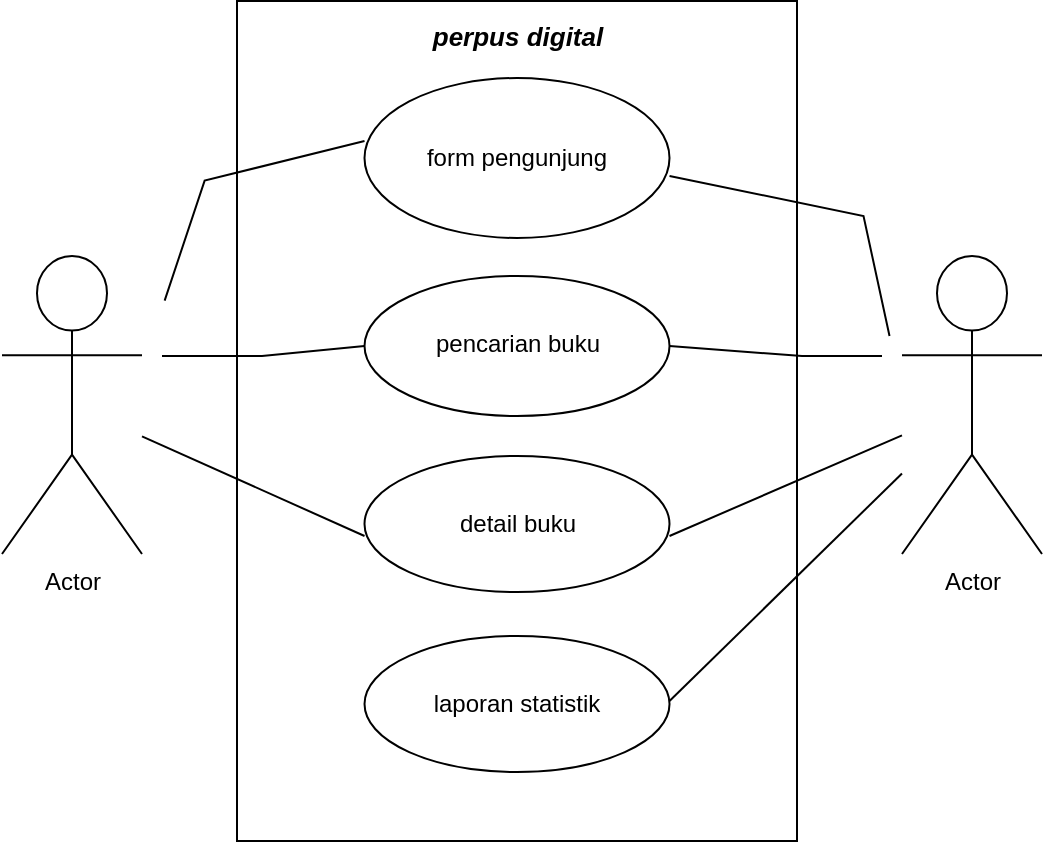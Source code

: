 <mxfile version="23.1.1" type="github">
  <diagram name="Page-1" id="wv23lYG1NRMoNMWRWe1d">
    <mxGraphModel dx="1147" dy="624" grid="1" gridSize="10" guides="1" tooltips="1" connect="1" arrows="1" fold="1" page="1" pageScale="1" pageWidth="850" pageHeight="1100" math="0" shadow="0">
      <root>
        <mxCell id="0" />
        <mxCell id="1" parent="0" />
        <mxCell id="A4Iz61-_6HUDvcdsE-0c-1" value="" style="rounded=0;whiteSpace=wrap;html=1;rotation=90;" vertex="1" parent="1">
          <mxGeometry x="227.5" y="152.5" width="420" height="280" as="geometry" />
        </mxCell>
        <mxCell id="A4Iz61-_6HUDvcdsE-0c-2" value="" style="ellipse;whiteSpace=wrap;html=1;fontStyle=0;align=center;" vertex="1" parent="1">
          <mxGeometry x="361.25" y="121" width="152.5" height="80" as="geometry" />
        </mxCell>
        <mxCell id="A4Iz61-_6HUDvcdsE-0c-4" value="perpus digital" style="text;html=1;strokeColor=none;fillColor=none;align=center;verticalAlign=middle;whiteSpace=wrap;rounded=0;fontStyle=3;labelBorderColor=none;fontSize=13;labelPosition=center;verticalLabelPosition=middle;spacingTop=0;spacing=2;spacingBottom=0;" vertex="1" parent="1">
          <mxGeometry x="390.63" y="85" width="93.75" height="30" as="geometry" />
        </mxCell>
        <mxCell id="A4Iz61-_6HUDvcdsE-0c-11" value="" style="ellipse;whiteSpace=wrap;html=1;fontStyle=0;align=center;" vertex="1" parent="1">
          <mxGeometry x="361.26" y="220" width="152.5" height="70" as="geometry" />
        </mxCell>
        <mxCell id="A4Iz61-_6HUDvcdsE-0c-12" value="" style="ellipse;whiteSpace=wrap;html=1;fontStyle=0;align=center;" vertex="1" parent="1">
          <mxGeometry x="361.25" y="310" width="152.5" height="68" as="geometry" />
        </mxCell>
        <mxCell id="A4Iz61-_6HUDvcdsE-0c-13" value="" style="ellipse;whiteSpace=wrap;html=1;fontStyle=0;align=center;" vertex="1" parent="1">
          <mxGeometry x="361.26" y="400" width="152.5" height="68" as="geometry" />
        </mxCell>
        <mxCell id="A4Iz61-_6HUDvcdsE-0c-14" value="form pengunjung" style="text;html=1;strokeColor=none;fillColor=none;align=center;verticalAlign=middle;whiteSpace=wrap;rounded=0;" vertex="1" parent="1">
          <mxGeometry x="386.26" y="146" width="102.5" height="30" as="geometry" />
        </mxCell>
        <mxCell id="A4Iz61-_6HUDvcdsE-0c-15" value="pencarian buku" style="text;html=1;strokeColor=none;fillColor=none;align=center;verticalAlign=middle;whiteSpace=wrap;rounded=0;" vertex="1" parent="1">
          <mxGeometry x="392.51" y="239" width="90" height="30" as="geometry" />
        </mxCell>
        <mxCell id="A4Iz61-_6HUDvcdsE-0c-16" value="detail buku" style="text;html=1;strokeColor=none;fillColor=none;align=center;verticalAlign=middle;whiteSpace=wrap;rounded=0;" vertex="1" parent="1">
          <mxGeometry x="397.5" y="329" width="80" height="30" as="geometry" />
        </mxCell>
        <mxCell id="A4Iz61-_6HUDvcdsE-0c-17" value="laporan statistik" style="text;html=1;strokeColor=none;fillColor=none;align=center;verticalAlign=middle;whiteSpace=wrap;rounded=0;" vertex="1" parent="1">
          <mxGeometry x="391.26" y="419" width="92.5" height="30" as="geometry" />
        </mxCell>
        <mxCell id="A4Iz61-_6HUDvcdsE-0c-20" value="Actor" style="shape=umlActor;verticalLabelPosition=bottom;verticalAlign=top;html=1;outlineConnect=0;" vertex="1" parent="1">
          <mxGeometry x="180" y="210" width="70" height="149" as="geometry" />
        </mxCell>
        <mxCell id="A4Iz61-_6HUDvcdsE-0c-21" value="Actor" style="shape=umlActor;verticalLabelPosition=bottom;verticalAlign=top;html=1;outlineConnect=0;" vertex="1" parent="1">
          <mxGeometry x="630" y="210" width="70" height="149" as="geometry" />
        </mxCell>
        <mxCell id="A4Iz61-_6HUDvcdsE-0c-24" value="" style="endArrow=none;html=1;rounded=0;entryX=0.185;entryY=0.777;entryDx=0;entryDy=0;entryPerimeter=0;" edge="1" parent="1">
          <mxGeometry width="50" height="50" relative="1" as="geometry">
            <mxPoint x="261.32" y="232.3" as="sourcePoint" />
            <mxPoint x="361.26" y="152.5" as="targetPoint" />
            <Array as="points">
              <mxPoint x="281.32" y="172.3" />
            </Array>
          </mxGeometry>
        </mxCell>
        <mxCell id="A4Iz61-_6HUDvcdsE-0c-25" value="" style="endArrow=none;html=1;rounded=0;" edge="1" parent="1">
          <mxGeometry width="50" height="50" relative="1" as="geometry">
            <mxPoint x="623.76" y="250" as="sourcePoint" />
            <mxPoint x="513.76" y="170" as="targetPoint" />
            <Array as="points">
              <mxPoint x="623.76" y="250" />
              <mxPoint x="610.76" y="190" />
            </Array>
          </mxGeometry>
        </mxCell>
        <mxCell id="A4Iz61-_6HUDvcdsE-0c-26" value="" style="endArrow=none;html=1;rounded=0;exitX=0;exitY=0.5;exitDx=0;exitDy=0;" edge="1" parent="1" source="A4Iz61-_6HUDvcdsE-0c-11">
          <mxGeometry width="50" height="50" relative="1" as="geometry">
            <mxPoint x="260" y="258.91" as="sourcePoint" />
            <mxPoint x="290" y="260" as="targetPoint" />
            <Array as="points">
              <mxPoint x="310" y="260" />
              <mxPoint x="260" y="260" />
            </Array>
          </mxGeometry>
        </mxCell>
        <mxCell id="A4Iz61-_6HUDvcdsE-0c-27" value="" style="endArrow=none;html=1;rounded=0;entryX=1;entryY=0.5;entryDx=0;entryDy=0;" edge="1" parent="1" target="A4Iz61-_6HUDvcdsE-0c-11">
          <mxGeometry width="50" height="50" relative="1" as="geometry">
            <mxPoint x="620" y="260" as="sourcePoint" />
            <mxPoint x="690.24" y="283.25" as="targetPoint" />
            <Array as="points">
              <mxPoint x="580" y="260" />
            </Array>
          </mxGeometry>
        </mxCell>
        <mxCell id="A4Iz61-_6HUDvcdsE-0c-28" value="" style="endArrow=none;html=1;rounded=0;" edge="1" parent="1" source="A4Iz61-_6HUDvcdsE-0c-20">
          <mxGeometry width="50" height="50" relative="1" as="geometry">
            <mxPoint x="311.26" y="400" as="sourcePoint" />
            <mxPoint x="361.26" y="350" as="targetPoint" />
          </mxGeometry>
        </mxCell>
        <mxCell id="A4Iz61-_6HUDvcdsE-0c-29" value="" style="endArrow=none;html=1;rounded=0;" edge="1" parent="1" target="A4Iz61-_6HUDvcdsE-0c-21">
          <mxGeometry width="50" height="50" relative="1" as="geometry">
            <mxPoint x="513.76" y="350" as="sourcePoint" />
            <mxPoint x="563.76" y="300" as="targetPoint" />
          </mxGeometry>
        </mxCell>
        <mxCell id="A4Iz61-_6HUDvcdsE-0c-30" value="" style="endArrow=none;html=1;rounded=0;" edge="1" parent="1" target="A4Iz61-_6HUDvcdsE-0c-21">
          <mxGeometry width="50" height="50" relative="1" as="geometry">
            <mxPoint x="513.75" y="432.5" as="sourcePoint" />
            <mxPoint x="563.75" y="382.5" as="targetPoint" />
          </mxGeometry>
        </mxCell>
      </root>
    </mxGraphModel>
  </diagram>
</mxfile>
